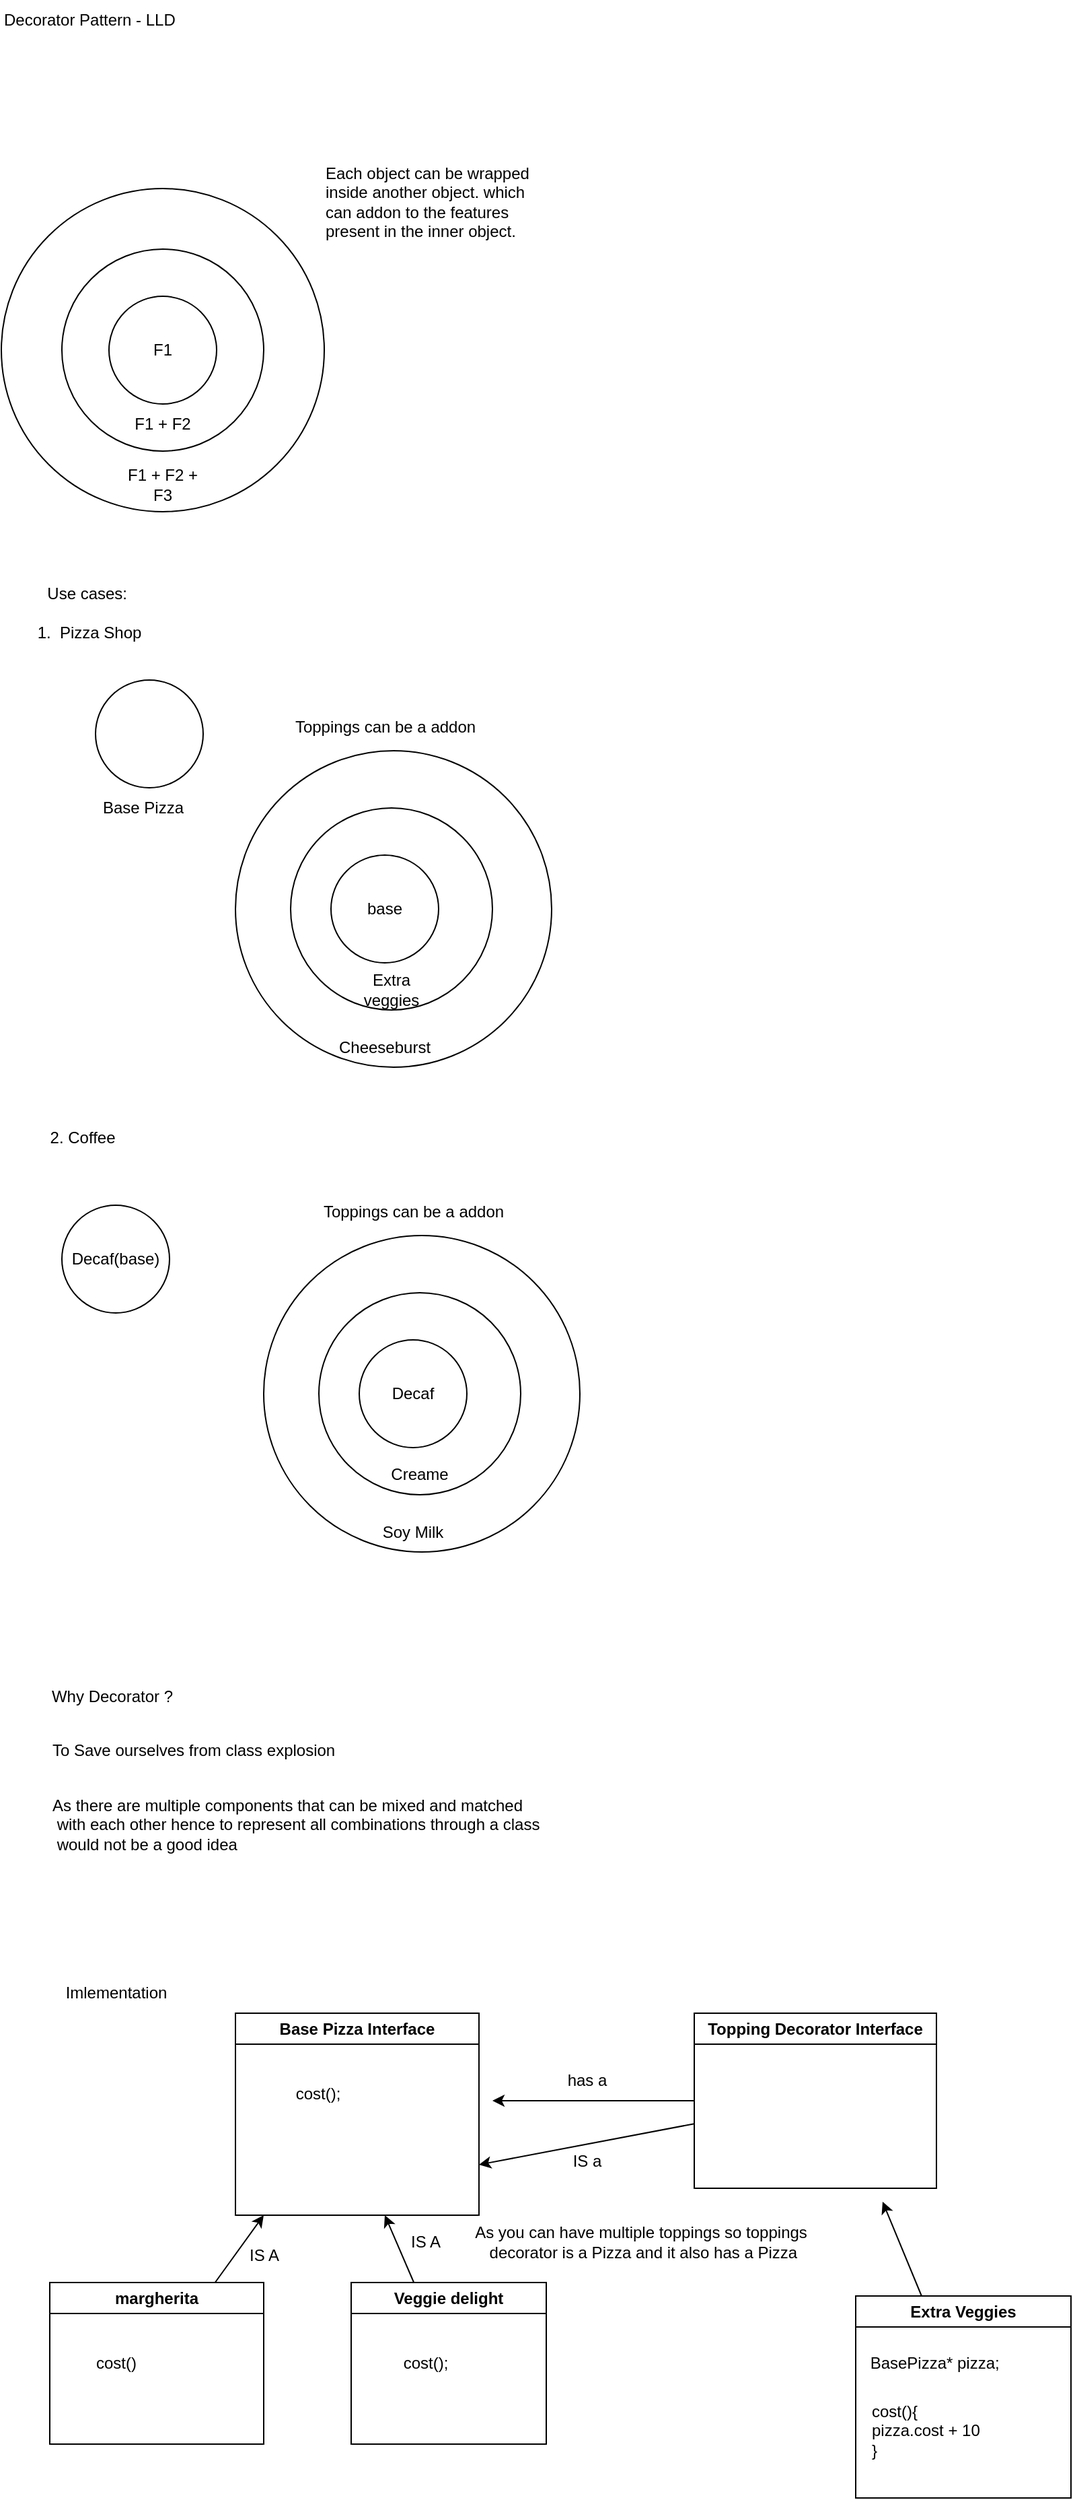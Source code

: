 <mxfile>
    <diagram id="Y6MHMIKgVX63Y0KQKVYK" name="Page-1">
        <mxGraphModel dx="505" dy="527" grid="1" gridSize="10" guides="1" tooltips="1" connect="1" arrows="1" fold="1" page="1" pageScale="1" pageWidth="827" pageHeight="1169" math="0" shadow="0">
            <root>
                <mxCell id="0"/>
                <mxCell id="1" parent="0"/>
                <mxCell id="2" value="Decorator Pattern - LLD&lt;br&gt;" style="text;html=1;align=left;verticalAlign=middle;resizable=0;points=[];autosize=1;strokeColor=none;fillColor=none;" vertex="1" parent="1">
                    <mxGeometry x="5" y="25" width="150" height="30" as="geometry"/>
                </mxCell>
                <mxCell id="5" value="" style="ellipse;whiteSpace=wrap;html=1;aspect=fixed;" vertex="1" parent="1">
                    <mxGeometry x="5" y="165" width="240" height="240" as="geometry"/>
                </mxCell>
                <mxCell id="4" value="" style="ellipse;whiteSpace=wrap;html=1;aspect=fixed;" vertex="1" parent="1">
                    <mxGeometry x="50" y="210" width="150" height="150" as="geometry"/>
                </mxCell>
                <mxCell id="3" value="F1" style="ellipse;whiteSpace=wrap;html=1;aspect=fixed;" vertex="1" parent="1">
                    <mxGeometry x="85" y="245" width="80" height="80" as="geometry"/>
                </mxCell>
                <mxCell id="6" value="F1 + F2" style="text;html=1;strokeColor=none;fillColor=none;align=center;verticalAlign=middle;whiteSpace=wrap;rounded=0;" vertex="1" parent="1">
                    <mxGeometry x="95" y="325" width="60" height="30" as="geometry"/>
                </mxCell>
                <mxCell id="7" value="F1 + F2 + F3" style="text;html=1;strokeColor=none;fillColor=none;align=center;verticalAlign=middle;whiteSpace=wrap;rounded=0;" vertex="1" parent="1">
                    <mxGeometry x="95" y="370" width="60" height="30" as="geometry"/>
                </mxCell>
                <mxCell id="8" value="Each object can be wrapped inside another object. which can addon to the features present in the inner object." style="text;html=1;strokeColor=none;fillColor=none;align=left;verticalAlign=middle;whiteSpace=wrap;rounded=0;" vertex="1" parent="1">
                    <mxGeometry x="244" y="105" width="170" height="140" as="geometry"/>
                </mxCell>
                <mxCell id="9" value="Use cases:&amp;nbsp;&lt;br&gt;&lt;br&gt;1.&amp;nbsp; Pizza Shop" style="text;html=1;align=center;verticalAlign=middle;resizable=0;points=[];autosize=1;strokeColor=none;fillColor=none;" vertex="1" parent="1">
                    <mxGeometry x="20" y="450" width="100" height="60" as="geometry"/>
                </mxCell>
                <mxCell id="10" value="" style="ellipse;whiteSpace=wrap;html=1;aspect=fixed;" vertex="1" parent="1">
                    <mxGeometry x="75" y="530" width="80" height="80" as="geometry"/>
                </mxCell>
                <mxCell id="11" value="Base Pizza" style="text;html=1;align=center;verticalAlign=middle;resizable=0;points=[];autosize=1;strokeColor=none;fillColor=none;" vertex="1" parent="1">
                    <mxGeometry x="70" y="610" width="80" height="30" as="geometry"/>
                </mxCell>
                <mxCell id="12" value="Toppings can be a addon" style="text;html=1;align=center;verticalAlign=middle;resizable=0;points=[];autosize=1;strokeColor=none;fillColor=none;" vertex="1" parent="1">
                    <mxGeometry x="210" y="550" width="160" height="30" as="geometry"/>
                </mxCell>
                <mxCell id="16" value="" style="ellipse;whiteSpace=wrap;html=1;aspect=fixed;" vertex="1" parent="1">
                    <mxGeometry x="179" y="582.5" width="235" height="235" as="geometry"/>
                </mxCell>
                <mxCell id="14" value="" style="ellipse;whiteSpace=wrap;html=1;aspect=fixed;" vertex="1" parent="1">
                    <mxGeometry x="220" y="625" width="150" height="150" as="geometry"/>
                </mxCell>
                <mxCell id="13" value="base" style="ellipse;whiteSpace=wrap;html=1;aspect=fixed;" vertex="1" parent="1">
                    <mxGeometry x="250" y="660" width="80" height="80" as="geometry"/>
                </mxCell>
                <mxCell id="15" value="Extra veggies" style="text;html=1;strokeColor=none;fillColor=none;align=center;verticalAlign=middle;whiteSpace=wrap;rounded=0;" vertex="1" parent="1">
                    <mxGeometry x="265" y="745" width="60" height="30" as="geometry"/>
                </mxCell>
                <mxCell id="17" value="Cheeseburst" style="text;html=1;strokeColor=none;fillColor=none;align=center;verticalAlign=middle;whiteSpace=wrap;rounded=0;" vertex="1" parent="1">
                    <mxGeometry x="260" y="788" width="60" height="30" as="geometry"/>
                </mxCell>
                <mxCell id="18" value="2. Coffee" style="text;html=1;align=center;verticalAlign=middle;resizable=0;points=[];autosize=1;strokeColor=none;fillColor=none;" vertex="1" parent="1">
                    <mxGeometry x="30" y="855" width="70" height="30" as="geometry"/>
                </mxCell>
                <mxCell id="19" value="Decaf(base)" style="ellipse;whiteSpace=wrap;html=1;aspect=fixed;" vertex="1" parent="1">
                    <mxGeometry x="50" y="920" width="80" height="80" as="geometry"/>
                </mxCell>
                <mxCell id="26" value="Toppings can be a addon" style="text;html=1;align=center;verticalAlign=middle;resizable=0;points=[];autosize=1;strokeColor=none;fillColor=none;" vertex="1" parent="1">
                    <mxGeometry x="231" y="910" width="160" height="30" as="geometry"/>
                </mxCell>
                <mxCell id="27" value="" style="ellipse;whiteSpace=wrap;html=1;aspect=fixed;" vertex="1" parent="1">
                    <mxGeometry x="200" y="942.5" width="235" height="235" as="geometry"/>
                </mxCell>
                <mxCell id="28" value="" style="ellipse;whiteSpace=wrap;html=1;aspect=fixed;" vertex="1" parent="1">
                    <mxGeometry x="241" y="985" width="150" height="150" as="geometry"/>
                </mxCell>
                <mxCell id="29" value="Decaf" style="ellipse;whiteSpace=wrap;html=1;aspect=fixed;" vertex="1" parent="1">
                    <mxGeometry x="271" y="1020" width="80" height="80" as="geometry"/>
                </mxCell>
                <mxCell id="30" value="Creame" style="text;html=1;strokeColor=none;fillColor=none;align=center;verticalAlign=middle;whiteSpace=wrap;rounded=0;" vertex="1" parent="1">
                    <mxGeometry x="286" y="1105" width="60" height="30" as="geometry"/>
                </mxCell>
                <mxCell id="31" value="Soy Milk" style="text;html=1;strokeColor=none;fillColor=none;align=center;verticalAlign=middle;whiteSpace=wrap;rounded=0;" vertex="1" parent="1">
                    <mxGeometry x="281" y="1148" width="60" height="30" as="geometry"/>
                </mxCell>
                <mxCell id="32" value="Why Decorator ?" style="text;html=1;strokeColor=none;fillColor=none;align=center;verticalAlign=middle;whiteSpace=wrap;rounded=0;" vertex="1" parent="1">
                    <mxGeometry x="25" y="1270" width="125" height="30" as="geometry"/>
                </mxCell>
                <mxCell id="33" value="To Save ourselves from class explosion" style="text;html=1;align=left;verticalAlign=middle;resizable=0;points=[];autosize=1;strokeColor=none;fillColor=none;" vertex="1" parent="1">
                    <mxGeometry x="41" y="1310" width="230" height="30" as="geometry"/>
                </mxCell>
                <mxCell id="34" value="As there are multiple components that can be mixed and matched&lt;br&gt;&amp;nbsp;with each other hence to represent all combinations through a class&lt;br&gt;&amp;nbsp;would not be a good idea&amp;nbsp;" style="text;html=1;align=left;verticalAlign=middle;resizable=0;points=[];autosize=1;strokeColor=none;fillColor=none;" vertex="1" parent="1">
                    <mxGeometry x="41" y="1350" width="390" height="60" as="geometry"/>
                </mxCell>
                <mxCell id="36" value="Imlementation" style="text;html=1;align=center;verticalAlign=middle;resizable=0;points=[];autosize=1;strokeColor=none;fillColor=none;" vertex="1" parent="1">
                    <mxGeometry x="40" y="1490" width="100" height="30" as="geometry"/>
                </mxCell>
                <mxCell id="37" value="Base Pizza Interface" style="swimlane;whiteSpace=wrap;html=1;" vertex="1" parent="1">
                    <mxGeometry x="179" y="1520" width="181" height="150" as="geometry"/>
                </mxCell>
                <mxCell id="38" value="cost();" style="text;html=1;align=center;verticalAlign=middle;resizable=0;points=[];autosize=1;strokeColor=none;fillColor=none;" vertex="1" parent="1">
                    <mxGeometry x="210" y="1565" width="60" height="30" as="geometry"/>
                </mxCell>
                <mxCell id="45" style="edgeStyle=none;html=1;" edge="1" parent="1" source="39">
                    <mxGeometry relative="1" as="geometry">
                        <mxPoint x="200" y="1670" as="targetPoint"/>
                    </mxGeometry>
                </mxCell>
                <mxCell id="39" value="margherita" style="swimlane;whiteSpace=wrap;html=1;startSize=23;" vertex="1" parent="1">
                    <mxGeometry x="41" y="1720" width="159" height="120" as="geometry"/>
                </mxCell>
                <mxCell id="40" value="cost()" style="text;html=1;align=center;verticalAlign=middle;resizable=0;points=[];autosize=1;strokeColor=none;fillColor=none;" vertex="1" parent="39">
                    <mxGeometry x="24" y="45" width="50" height="30" as="geometry"/>
                </mxCell>
                <mxCell id="46" style="edgeStyle=none;html=1;" edge="1" parent="1" source="41">
                    <mxGeometry relative="1" as="geometry">
                        <mxPoint x="290" y="1670" as="targetPoint"/>
                    </mxGeometry>
                </mxCell>
                <mxCell id="41" value="Veggie delight" style="swimlane;whiteSpace=wrap;html=1;" vertex="1" parent="1">
                    <mxGeometry x="265" y="1720" width="145" height="120" as="geometry"/>
                </mxCell>
                <mxCell id="42" value="cost();" style="text;html=1;align=center;verticalAlign=middle;resizable=0;points=[];autosize=1;strokeColor=none;fillColor=none;" vertex="1" parent="1">
                    <mxGeometry x="290" y="1765" width="60" height="30" as="geometry"/>
                </mxCell>
                <mxCell id="47" value="IS A" style="text;html=1;align=center;verticalAlign=middle;resizable=0;points=[];autosize=1;strokeColor=none;fillColor=none;" vertex="1" parent="1">
                    <mxGeometry x="175" y="1685" width="50" height="30" as="geometry"/>
                </mxCell>
                <mxCell id="48" value="IS A" style="text;html=1;align=center;verticalAlign=middle;resizable=0;points=[];autosize=1;strokeColor=none;fillColor=none;" vertex="1" parent="1">
                    <mxGeometry x="295" y="1675" width="50" height="30" as="geometry"/>
                </mxCell>
                <mxCell id="50" style="edgeStyle=none;html=1;" edge="1" parent="1" source="49">
                    <mxGeometry relative="1" as="geometry">
                        <mxPoint x="370" y="1585" as="targetPoint"/>
                    </mxGeometry>
                </mxCell>
                <mxCell id="54" value="" style="edgeStyle=none;html=1;entryX=1;entryY=0.75;entryDx=0;entryDy=0;" edge="1" parent="1" source="49" target="37">
                    <mxGeometry relative="1" as="geometry"/>
                </mxCell>
                <mxCell id="49" value="Topping Decorator Interface" style="swimlane;whiteSpace=wrap;html=1;" vertex="1" parent="1">
                    <mxGeometry x="520" y="1520" width="180" height="130" as="geometry"/>
                </mxCell>
                <mxCell id="51" value="has a" style="text;html=1;align=center;verticalAlign=middle;resizable=0;points=[];autosize=1;strokeColor=none;fillColor=none;" vertex="1" parent="1">
                    <mxGeometry x="415" y="1555" width="50" height="30" as="geometry"/>
                </mxCell>
                <mxCell id="55" value="IS a" style="text;html=1;align=center;verticalAlign=middle;resizable=0;points=[];autosize=1;strokeColor=none;fillColor=none;" vertex="1" parent="1">
                    <mxGeometry x="420" y="1615" width="40" height="30" as="geometry"/>
                </mxCell>
                <mxCell id="56" value="As you can have multiple toppings so toppings&lt;br&gt;&amp;nbsp;decorator is a Pizza and it also has a Pizza" style="text;html=1;align=center;verticalAlign=middle;resizable=0;points=[];autosize=1;strokeColor=none;fillColor=none;" vertex="1" parent="1">
                    <mxGeometry x="345" y="1670" width="270" height="40" as="geometry"/>
                </mxCell>
                <mxCell id="60" style="edgeStyle=none;html=1;" edge="1" parent="1" source="57">
                    <mxGeometry relative="1" as="geometry">
                        <mxPoint x="660" y="1660" as="targetPoint"/>
                    </mxGeometry>
                </mxCell>
                <mxCell id="57" value="Extra Veggies" style="swimlane;whiteSpace=wrap;html=1;" vertex="1" parent="1">
                    <mxGeometry x="640" y="1730" width="160" height="150" as="geometry"/>
                </mxCell>
                <mxCell id="58" value="BasePizza* pizza;&amp;nbsp;" style="text;html=1;align=center;verticalAlign=middle;resizable=0;points=[];autosize=1;strokeColor=none;fillColor=none;" vertex="1" parent="57">
                    <mxGeometry y="35" width="120" height="30" as="geometry"/>
                </mxCell>
                <mxCell id="59" value="cost(){&lt;br&gt;pizza.cost + 10&lt;br&gt;}" style="text;html=1;align=left;verticalAlign=middle;resizable=0;points=[];autosize=1;strokeColor=none;fillColor=none;" vertex="1" parent="57">
                    <mxGeometry x="10" y="70" width="100" height="60" as="geometry"/>
                </mxCell>
            </root>
        </mxGraphModel>
    </diagram>
</mxfile>